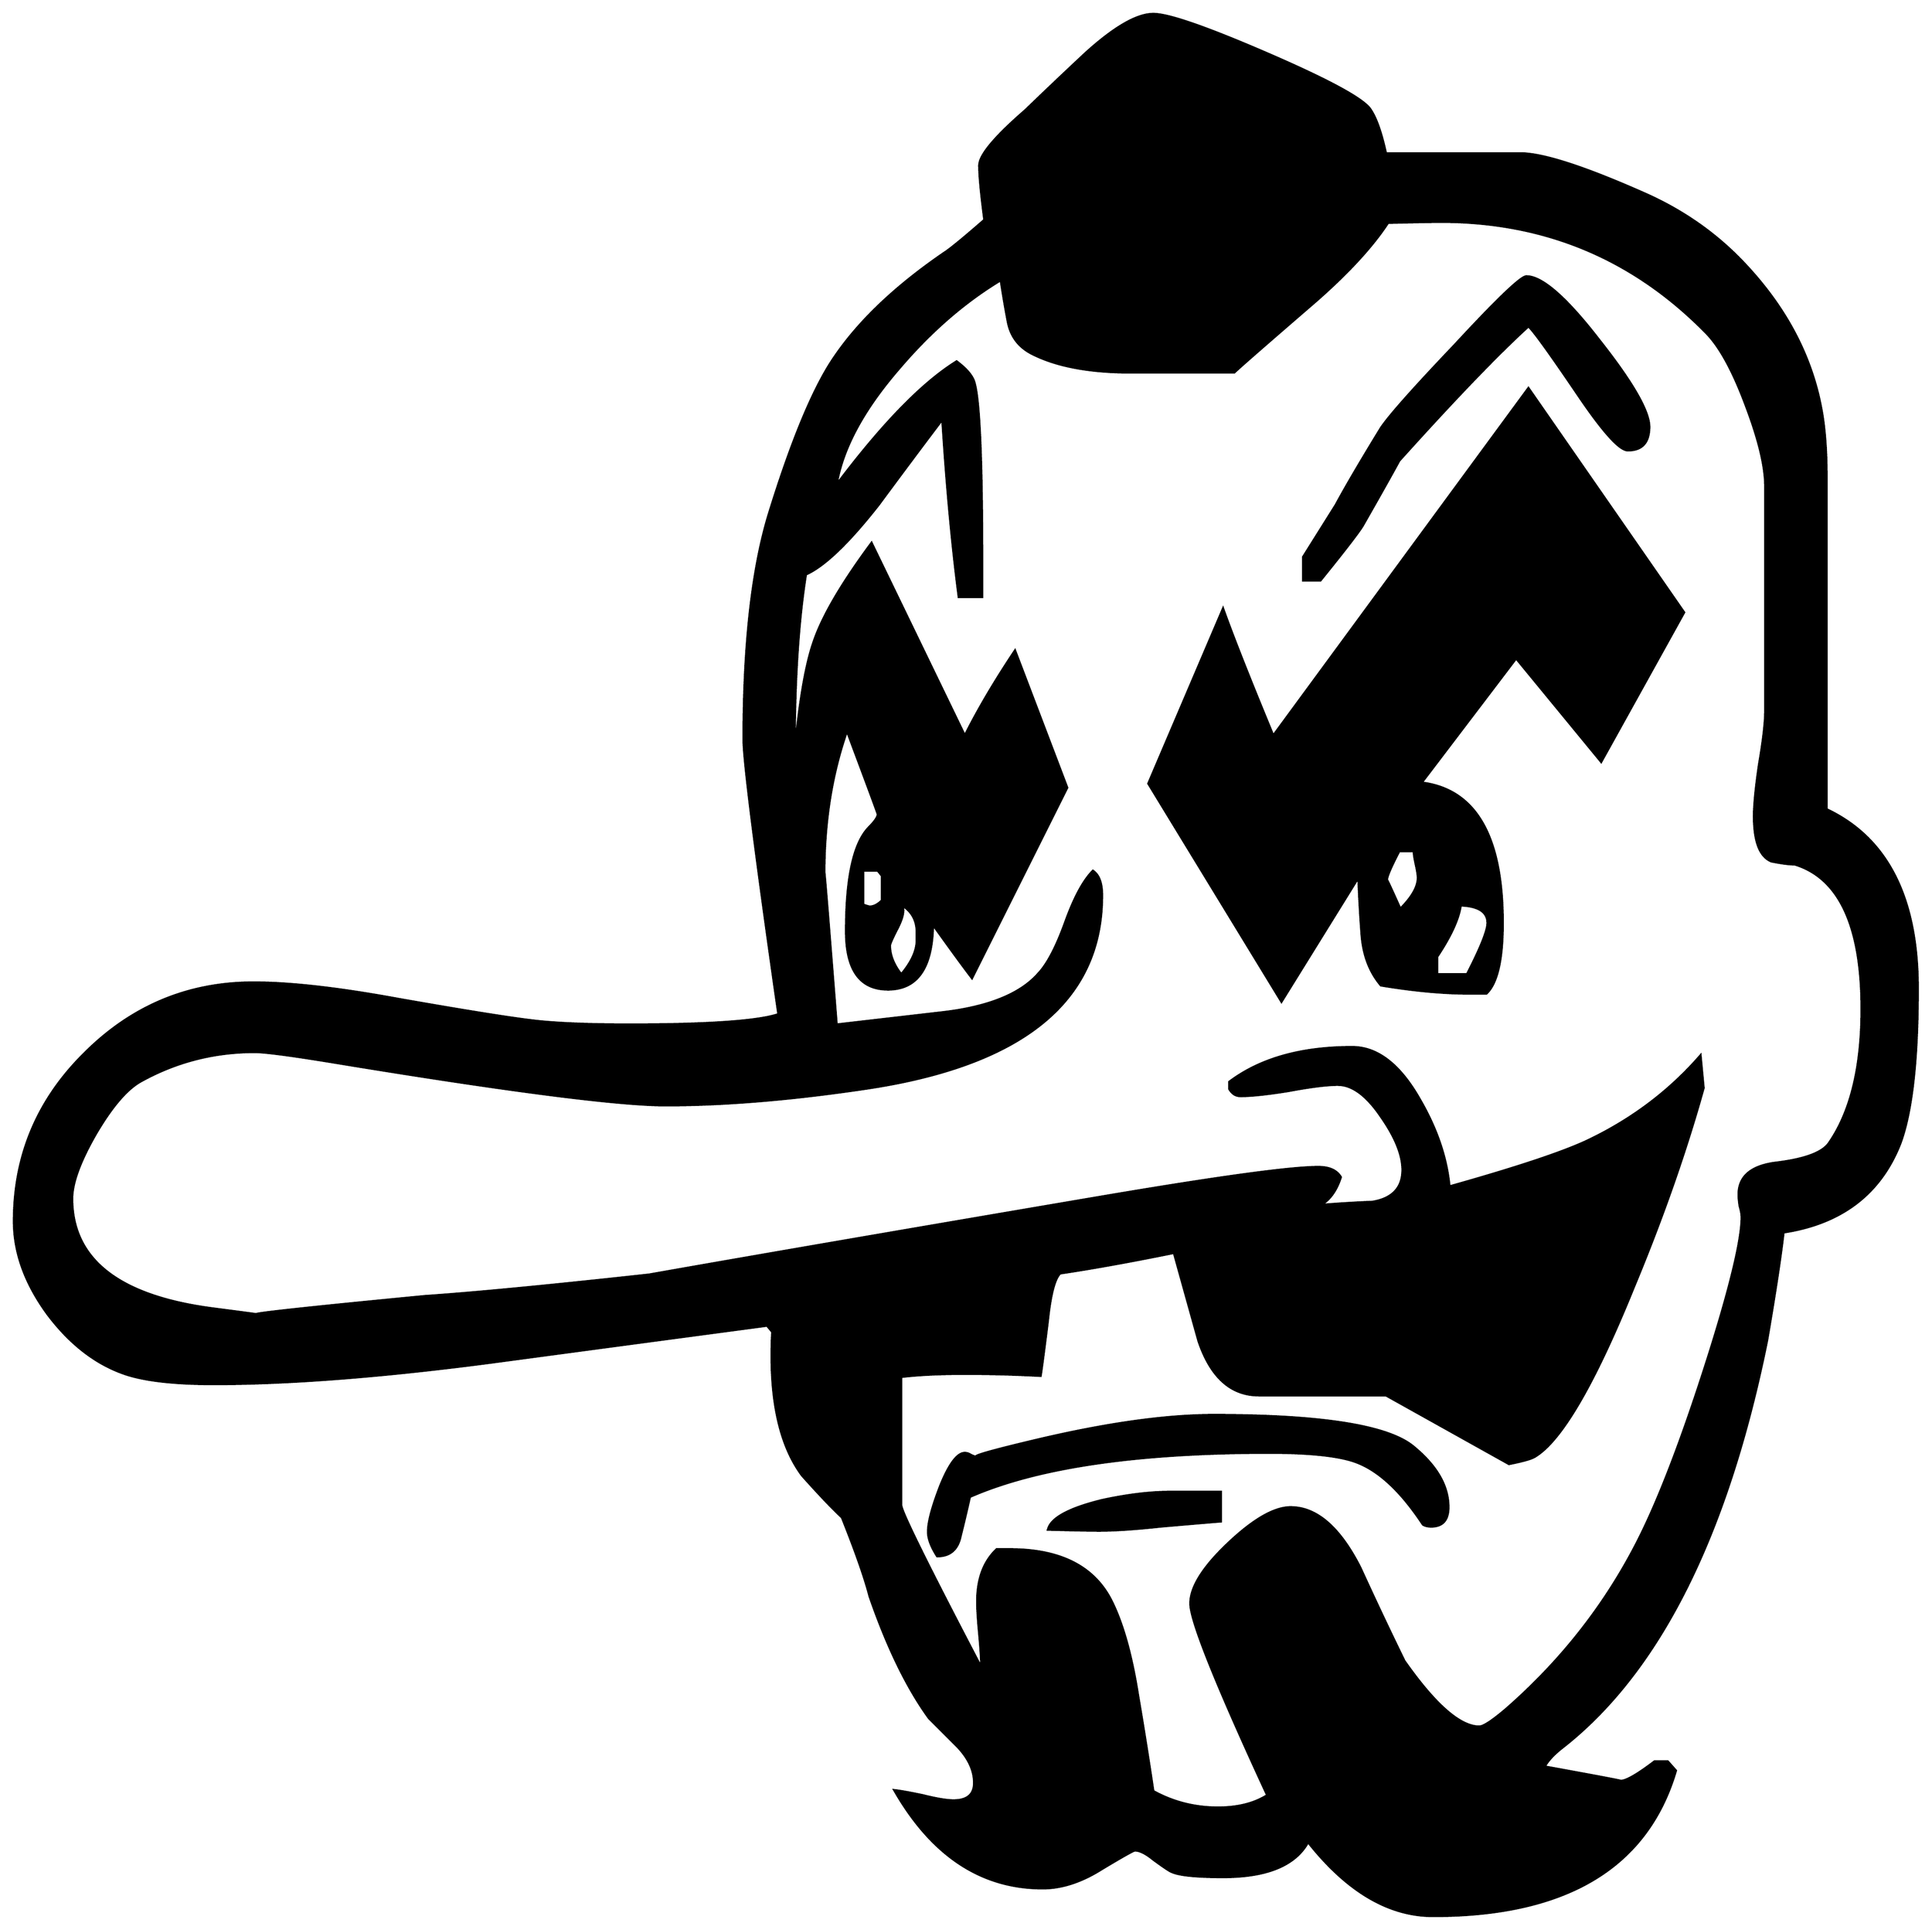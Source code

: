 


\begin{tikzpicture}[y=0.80pt, x=0.80pt, yscale=-1.0, xscale=1.0, inner sep=0pt, outer sep=0pt]
\begin{scope}[shift={(100.0,1719.0)},nonzero rule]
  \path[draw=.,fill=.,line width=1.600pt] (1940.0,-572.0) ..
    controls (1940.0,-502.0) and (1934.333,-451.667) ..
    (1923.0,-421.0) .. controls (1903.667,-371.667) and
    (1865.667,-342.667) .. (1809.0,-334.0) .. controls
    (1806.333,-310.667) and (1801.0,-275.667) .. (1793.0,-229.0) ..
    controls (1754.333,-38.333) and (1688.0,94.0) .. (1594.0,168.0)
    .. controls (1585.333,174.667) and (1579.333,181.0) ..
    (1576.0,187.0) .. controls (1627.333,196.333) and (1652.0,201.0)
    .. (1650.0,201.0) .. controls (1655.333,201.0) and
    (1666.333,194.667) .. (1683.0,182.0) -- (1696.0,182.0) --
    (1704.0,191.0) .. controls (1676.0,285.667) and (1597.0,333.0)
    .. (1467.0,333.0) .. controls (1423.667,333.0) and
    (1383.0,309.0) .. (1345.0,261.0) .. controls (1332.333,283.667)
    and (1304.667,295.0) .. (1262.0,295.0) .. controls
    (1236.0,295.0) and (1219.333,293.333) .. (1212.0,290.0) ..
    controls (1210.0,289.333) and (1204.0,285.333) .. (1194.0,278.0)
    .. controls (1186.667,272.0) and (1180.667,269.0) ..
    (1176.0,269.0) .. controls (1174.667,269.0) and (1164.0,275.0)
    .. (1144.0,287.0) .. controls (1124.0,299.667) and
    (1104.667,306.0) .. (1086.0,306.0) .. controls (1026.0,306.0)
    and (977.667,274.0) .. (941.0,210.0) .. controls (947.0,210.667)
    and (956.333,212.333) .. (969.0,215.0) .. controls (982.333,218.333)
    and (992.333,220.0) .. (999.0,220.0) .. controls
    (1012.333,220.0) and (1019.0,214.333) .. (1019.0,203.0) ..
    controls (1019.0,191.0) and (1013.667,179.333) .. (1003.0,168.0)
    .. controls (993.667,158.667) and (984.333,149.333) .. (975.0,140.0)
    .. controls (953.667,110.667) and (934.333,71.0) .. (917.0,21.0)
    .. controls (912.333,3.0) and (903.333,-22.667) .. (890.0,-56.0)
    .. controls (880.667,-64.667) and (867.667,-78.333) .. (851.0,-97.0)
    .. controls (828.333,-127.667) and (818.667,-174.333) ..
    (822.0,-237.0) -- (817.0,-243.0) .. controls (727.0,-231.0)
    and (637.333,-219.0) .. (548.0,-207.0) .. controls
    (441.333,-193.0) and (351.0,-186.0) .. (277.0,-186.0) ..
    controls (240.333,-186.0) and (212.333,-189.0) .. (193.0,-195.0)
    .. controls (163.667,-204.333) and (137.667,-224.0) ..
    (115.0,-254.0) .. controls (93.0,-284.0) and (82.0,-314.333)
    .. (82.0,-345.0) .. controls (82.0,-409.0) and
    (105.0,-463.667) .. (151.0,-509.0) .. controls (197.0,-555.0)
    and (252.0,-578.0) .. (316.0,-578.0) .. controls
    (352.0,-578.0) and (399.0,-572.667) .. (457.0,-562.0) ..
    controls (529.0,-549.333) and (575.667,-542.0) .. (597.0,-540.0)
    .. controls (618.333,-538.0) and (647.0,-537.0) ..
    (683.0,-537.0) .. controls (759.667,-537.0) and (808.0,-540.333)
    .. (828.0,-547.0) .. controls (805.333,-705.0) and
    (794.0,-794.333) .. (794.0,-815.0) .. controls (794.0,-908.333)
    and (802.333,-982.0) .. (819.0,-1036.0) .. controls
    (839.667,-1102.667) and (859.333,-1151.0) .. (878.0,-1181.0) ..
    controls (902.0,-1219.0) and (939.333,-1255.333) ..
    (990.0,-1290.0) .. controls (995.333,-1293.333) and
    (1008.333,-1304.0) .. (1029.0,-1322.0) .. controls
    (1025.667,-1347.333) and (1024.0,-1365.0) .. (1024.0,-1375.0) ..
    controls (1024.0,-1385.0) and (1039.0,-1403.0) ..
    (1069.0,-1429.0) .. controls (1088.333,-1447.667) and
    (1108.0,-1466.333) .. (1128.0,-1485.0) .. controls
    (1156.0,-1510.333) and (1178.0,-1523.0) .. (1194.0,-1523.0) ..
    controls (1208.667,-1523.0) and (1245.333,-1510.333) ..
    (1304.0,-1485.0) .. controls (1362.667,-1459.667) and
    (1396.333,-1441.667) .. (1405.0,-1431.0) .. controls
    (1411.0,-1423.0) and (1416.333,-1408.333) .. (1421.0,-1387.0) --
    (1552.0,-1387.0) .. controls (1574.0,-1387.0) and
    (1614.333,-1374.0) .. (1673.0,-1348.0) .. controls
    (1712.333,-1330.667) and (1746.0,-1306.667) .. (1774.0,-1276.0) ..
    controls (1812.667,-1234.0) and (1836.667,-1187.667) ..
    (1846.0,-1137.0) .. controls (1849.333,-1119.0) and
    (1851.0,-1096.667) .. (1851.0,-1070.0) -- (1851.0,-747.0) ..
    controls (1910.333,-719.0) and (1940.0,-660.667) ..
    (1940.0,-572.0) -- cycle(929.0,-658.0) -- (929.0,-682.0) --
    (925.0,-687.0) -- (911.0,-687.0) -- (911.0,-654.0) ..
    controls (912.333,-653.333) and (914.333,-652.667) .. (917.0,-652.0)
    .. controls (921.0,-652.0) and (925.0,-654.0) ..
    (929.0,-658.0) -- cycle(963.0,-619.0) -- (963.0,-627.0) ..
    controls (963.0,-638.333) and (958.333,-647.0) .. (949.0,-653.0)
    .. controls (949.667,-651.667) and (950.0,-650.0) ..
    (950.0,-648.0) .. controls (950.0,-643.333) and (947.667,-636.667)
    .. (943.0,-628.0) .. controls (939.0,-620.0) and
    (937.0,-615.333) .. (937.0,-614.0) .. controls (937.0,-604.667)
    and (940.667,-595.333) .. (948.0,-586.0) .. controls
    (958.0,-598.0) and (963.0,-609.0) .. (963.0,-619.0) --
    cycle(1885.0,-552.0) .. controls (1885.0,-632.667) and
    (1863.333,-679.667) .. (1820.0,-693.0) .. controls
    (1814.667,-693.0) and (1807.0,-694.0) .. (1797.0,-696.0) ..
    controls (1785.667,-700.667) and (1780.0,-715.333) ..
    (1780.0,-740.0) .. controls (1780.0,-751.333) and
    (1781.667,-768.333) .. (1785.0,-791.0) .. controls
    (1789.0,-814.333) and (1791.0,-831.667) .. (1791.0,-843.0) --
    (1791.0,-1062.0) .. controls (1791.0,-1081.333) and
    (1784.667,-1107.667) .. (1772.0,-1141.0) .. controls
    (1759.333,-1175.0) and (1746.333,-1198.667) .. (1733.0,-1212.0) ..
    controls (1662.333,-1284.0) and (1576.333,-1320.0) ..
    (1475.0,-1320.0) .. controls (1467.667,-1320.0) and
    (1450.333,-1319.667) .. (1423.0,-1319.0) .. controls
    (1407.667,-1295.667) and (1384.0,-1270.0) .. (1352.0,-1242.0) ..
    controls (1303.333,-1200.0) and (1277.0,-1177.0) ..
    (1273.0,-1173.0) -- (1172.0,-1173.0) .. controls
    (1130.667,-1173.0) and (1098.0,-1179.333) .. (1074.0,-1192.0) ..
    controls (1062.0,-1198.667) and (1054.667,-1208.667) ..
    (1052.0,-1222.0) .. controls (1049.333,-1236.0) and
    (1047.0,-1249.667) .. (1045.0,-1263.0) .. controls
    (1009.667,-1241.667) and (976.667,-1213.0) .. (946.0,-1177.0) ..
    controls (911.333,-1137.0) and (891.0,-1099.333) ..
    (885.0,-1064.0) .. controls (929.667,-1123.333) and
    (968.667,-1163.333) .. (1002.0,-1184.0) .. controls
    (1010.0,-1178.0) and (1015.333,-1172.333) .. (1018.0,-1167.0) ..
    controls (1024.0,-1156.333) and (1027.0,-1097.333) ..
    (1027.0,-990.0) -- (1027.0,-954.0) -- (1004.0,-954.0) ..
    controls (997.333,-1005.333) and (992.0,-1063.0) ..
    (988.0,-1127.0) .. controls (967.333,-1099.667) and
    (946.667,-1072.0) .. (926.0,-1044.0) .. controls
    (896.667,-1006.667) and (873.0,-984.0) .. (855.0,-976.0) ..
    controls (847.667,-929.333) and (844.0,-872.0) .. (844.0,-804.0)
    .. controls (848.667,-854.0) and (855.0,-890.0) ..
    (863.0,-912.0) .. controls (871.667,-936.667) and (890.333,-968.333)
    .. (919.0,-1007.0) -- (1010.0,-819.0) .. controls
    (1022.667,-844.333) and (1039.0,-872.0) .. (1059.0,-902.0) --
    (1110.0,-768.0) -- (1017.0,-582.0) .. controls
    (1008.333,-593.333) and (995.667,-610.667) .. (979.0,-634.0) ..
    controls (978.333,-592.0) and (963.667,-571.0) .. (935.0,-571.0)
    .. controls (907.667,-571.0) and (894.0,-590.0) ..
    (894.0,-628.0) .. controls (894.0,-680.0) and (901.333,-713.667)
    .. (916.0,-729.0) .. controls (922.0,-735.0) and
    (925.0,-739.333) .. (925.0,-742.0) .. controls (925.0,-742.667)
    and (915.0,-769.667) .. (895.0,-823.0) .. controls
    (880.333,-781.0) and (873.0,-735.0) .. (873.0,-685.0) ..
    controls (873.0,-688.333) and (877.0,-639.0) .. (885.0,-537.0)
    .. controls (919.667,-541.0) and (954.333,-545.0) ..
    (989.0,-549.0) .. controls (1033.667,-554.333) and
    (1064.667,-567.0) .. (1082.0,-587.0) .. controls
    (1090.667,-596.333) and (1099.333,-613.0) .. (1108.0,-637.0) ..
    controls (1116.667,-661.0) and (1125.667,-677.667) ..
    (1135.0,-687.0) .. controls (1141.0,-683.0) and
    (1144.0,-675.0) .. (1144.0,-663.0) .. controls
    (1144.0,-559.667) and (1066.667,-496.667) .. (912.0,-474.0) ..
    controls (840.0,-463.333) and (775.333,-458.0) .. (718.0,-458.0)
    .. controls (671.333,-458.0) and (563.0,-472.0) ..
    (393.0,-500.0) .. controls (352.333,-506.667) and (327.0,-510.0)
    .. (317.0,-510.0) .. controls (277.667,-510.0) and
    (241.0,-500.667) .. (207.0,-482.0) .. controls (193.0,-474.667)
    and (178.0,-457.333) .. (162.0,-430.0) .. controls
    (146.667,-403.333) and (139.0,-382.333) .. (139.0,-367.0) ..
    controls (139.0,-307.667) and (184.667,-272.0) .. (276.0,-260.0)
    .. controls (306.667,-256.0) and (321.667,-254.0) ..
    (321.0,-254.0) .. controls (304.333,-254.0) and (358.333,-260.0)
    .. (483.0,-272.0) .. controls (531.667,-275.333) and
    (604.667,-282.333) .. (702.0,-293.0) .. controls (800.0,-310.333)
    and (947.0,-335.667) .. (1143.0,-369.0) .. controls
    (1257.0,-388.333) and (1327.667,-398.0) .. (1355.0,-398.0) ..
    controls (1365.667,-398.0) and (1373.0,-394.667) ..
    (1377.0,-388.0) .. controls (1373.0,-375.333) and
    (1366.667,-366.333) .. (1358.0,-361.0) .. controls
    (1374.667,-362.333) and (1391.333,-363.333) .. (1408.0,-364.0) ..
    controls (1427.333,-367.333) and (1437.0,-377.667) ..
    (1437.0,-395.0) .. controls (1437.0,-409.667) and
    (1430.0,-427.0) .. (1416.0,-447.0) .. controls
    (1402.0,-467.667) and (1388.0,-478.0) .. (1374.0,-478.0) ..
    controls (1363.333,-478.0) and (1347.333,-476.0) ..
    (1326.0,-472.0) .. controls (1305.333,-468.667) and
    (1289.667,-467.0) .. (1279.0,-467.0) .. controls
    (1274.333,-467.0) and (1270.667,-469.333) .. (1268.0,-474.0) --
    (1268.0,-481.0) .. controls (1298.0,-503.667) and
    (1338.0,-515.0) .. (1388.0,-515.0) .. controls
    (1412.667,-515.0) and (1434.667,-498.0) .. (1454.0,-464.0) ..
    controls (1470.667,-435.333) and (1480.333,-407.0) ..
    (1483.0,-379.0) .. controls (1547.0,-397.0) and
    (1591.333,-411.667) .. (1616.0,-423.0) .. controls
    (1660.0,-443.667) and (1697.333,-471.667) .. (1728.0,-507.0) --
    (1731.0,-475.0) .. controls (1713.667,-413.0) and
    (1691.0,-348.333) .. (1663.0,-281.0) .. controls
    (1624.333,-185.667) and (1592.0,-130.333) .. (1566.0,-115.0) ..
    controls (1562.667,-113.0) and (1554.333,-110.667) ..
    (1541.0,-108.0) -- (1421.0,-175.0) -- (1297.0,-175.0) ..
    controls (1269.667,-175.0) and (1250.0,-192.667) ..
    (1238.0,-228.0) .. controls (1230.0,-256.667) and
    (1222.0,-285.333) .. (1214.0,-314.0) .. controls
    (1171.333,-305.333) and (1134.333,-298.667) .. (1103.0,-294.0) ..
    controls (1097.667,-288.667) and (1093.667,-273.0) ..
    (1091.0,-247.0) .. controls (1087.0,-215.0) and
    (1084.667,-197.333) .. (1084.0,-194.0) .. controls
    (1059.333,-195.333) and (1034.667,-196.0) .. (1010.0,-196.0) ..
    controls (985.333,-196.0) and (964.667,-195.0) .. (948.0,-193.0)
    -- (948.0,-68.0) .. controls (948.0,-62.0) and (974.0,-9.333)
    .. (1026.0,90.0) .. controls (1026.0,83.333) and (1025.333,72.667)
    .. (1024.0,58.0) .. controls (1022.667,44.0) and (1022.0,33.333)
    .. (1022.0,26.0) .. controls (1022.0,4.0) and (1028.333,-13.0)
    .. (1041.0,-25.0) -- (1054.0,-25.0) .. controls
    (1104.0,-25.0) and (1137.333,-7.667) .. (1154.0,27.0) ..
    controls (1164.667,49.0) and (1173.0,79.0) .. (1179.0,117.0)
    .. controls (1184.333,148.333) and (1189.333,179.667) ..
    (1194.0,211.0) .. controls (1213.333,221.667) and (1234.333,227.0)
    .. (1257.0,227.0) .. controls (1276.333,227.0) and
    (1292.333,223.0) .. (1305.0,215.0) .. controls (1255.0,107.0)
    and (1230.0,44.667) .. (1230.0,28.0) .. controls (1230.0,12.0)
    and (1242.333,-7.667) .. (1267.0,-31.0) .. controls
    (1291.667,-54.333) and (1312.0,-66.0) .. (1328.0,-66.0) ..
    controls (1353.333,-66.0) and (1376.0,-46.333) .. (1396.0,-7.0)
    .. controls (1410.0,23.667) and (1424.333,54.0) .. (1439.0,84.0)
    .. controls (1469.0,126.667) and (1493.333,148.0) ..
    (1512.0,148.0) .. controls (1516.0,148.0) and (1524.667,142.333)
    .. (1538.0,131.0) .. controls (1590.667,85.0) and
    (1632.667,32.0) .. (1664.0,-28.0) .. controls (1686.0,-70.0)
    and (1710.333,-133.333) .. (1737.0,-218.0) .. controls
    (1757.667,-284.0) and (1768.0,-327.667) .. (1768.0,-349.0) ..
    controls (1768.0,-351.667) and (1767.333,-355.333) ..
    (1766.0,-360.0) .. controls (1765.333,-364.667) and
    (1765.0,-368.333) .. (1765.0,-371.0) .. controls
    (1765.0,-388.333) and (1776.667,-398.667) .. (1800.0,-402.0) ..
    controls (1828.667,-405.333) and (1846.333,-411.667) ..
    (1853.0,-421.0) .. controls (1874.333,-451.667) and
    (1885.0,-495.333) .. (1885.0,-552.0) -- cycle(1678.0,-1120.0)
    .. controls (1678.0,-1104.667) and (1671.0,-1097.0) ..
    (1657.0,-1097.0) .. controls (1649.0,-1097.0) and
    (1633.0,-1114.667) .. (1609.0,-1150.0) .. controls
    (1581.0,-1191.333) and (1564.667,-1214.0) .. (1560.0,-1218.0) ..
    controls (1530.0,-1190.667) and (1488.0,-1147.0) ..
    (1434.0,-1087.0) .. controls (1426.0,-1072.333) and
    (1414.0,-1051.0) .. (1398.0,-1023.0) .. controls
    (1393.333,-1015.667) and (1379.667,-998.0) .. (1357.0,-970.0) --
    (1340.0,-970.0) -- (1340.0,-993.0) .. controls
    (1340.0,-993.0) and (1350.667,-1010.0) .. (1372.0,-1044.0) ..
    controls (1381.333,-1061.333) and (1396.0,-1086.333) ..
    (1416.0,-1119.0) .. controls (1424.0,-1131.0) and
    (1448.0,-1158.0) .. (1488.0,-1200.0) .. controls
    (1529.333,-1244.667) and (1552.667,-1267.0) .. (1558.0,-1267.0) ..
    controls (1573.333,-1267.0) and (1597.0,-1246.333) ..
    (1629.0,-1205.0) .. controls (1661.667,-1163.667) and
    (1678.0,-1135.333) .. (1678.0,-1120.0) -- cycle(1712.0,-939.0)
    -- (1631.0,-793.0) -- (1548.0,-894.0) -- (1456.0,-773.0) ..
    controls (1508.667,-766.333) and (1535.0,-720.667) ..
    (1535.0,-636.0) .. controls (1535.0,-600.0) and
    (1529.667,-577.0) .. (1519.0,-567.0) -- (1503.0,-567.0) ..
    controls (1477.0,-567.0) and (1448.0,-569.667) ..
    (1416.0,-575.0) .. controls (1404.667,-588.333) and
    (1398.333,-605.333) .. (1397.0,-626.0) .. controls
    (1395.667,-644.0) and (1394.667,-662.0) .. (1394.0,-680.0) --
    (1319.0,-559.0) -- (1189.0,-772.0) -- (1262.0,-943.0) ..
    controls (1272.0,-915.0) and (1288.333,-873.667) ..
    (1311.0,-819.0) -- (1560.0,-1158.0) -- (1712.0,-939.0) --
    cycle(1482.0,-66.0) .. controls (1482.0,-53.333) and
    (1476.333,-47.0) .. (1465.0,-47.0) .. controls (1461.667,-47.0)
    and (1459.0,-47.667) .. (1457.0,-49.0) .. controls
    (1436.333,-80.333) and (1415.333,-100.333) .. (1394.0,-109.0) ..
    controls (1378.0,-115.667) and (1349.0,-119.0) ..
    (1307.0,-119.0) .. controls (1177.667,-119.0) and
    (1080.333,-104.667) .. (1015.0,-76.0) .. controls (1012.333,-64.0)
    and (1009.333,-51.333) .. (1006.0,-38.0) .. controls
    (1003.333,-24.667) and (995.667,-18.0) .. (983.0,-18.0) ..
    controls (977.0,-27.333) and (974.0,-35.333) .. (974.0,-42.0) ..
    controls (974.0,-51.333) and (978.0,-66.333) .. (986.0,-87.0) ..
    controls (994.667,-108.333) and (1002.667,-119.0) ..
    (1010.0,-119.0) .. controls (1012.0,-119.0) and
    (1014.0,-118.333) .. (1016.0,-117.0) .. controls
    (1018.667,-115.667) and (1021.0,-115.0) .. (1023.0,-115.0) ..
    controls (1013.667,-115.0) and (1033.0,-120.667) ..
    (1081.0,-132.0) .. controls (1149.0,-148.0) and
    (1206.333,-156.0) .. (1253.0,-156.0) .. controls
    (1358.333,-156.0) and (1423.333,-145.667) .. (1448.0,-125.0) ..
    controls (1470.667,-106.333) and (1482.0,-86.667) ..
    (1482.0,-66.0) -- cycle(1260.0,-52.0) .. controls
    (1251.333,-51.333) and (1231.667,-49.667) .. (1201.0,-47.0) ..
    controls (1176.333,-44.333) and (1156.333,-43.0) .. (1141.0,-43.0)
    .. controls (1131.667,-43.0) and (1115.0,-43.333) ..
    (1091.0,-44.0) .. controls (1093.667,-55.333) and (1111.333,-65.0)
    .. (1144.0,-73.0) .. controls (1168.667,-78.333) and
    (1190.667,-81.0) .. (1210.0,-81.0) -- (1260.0,-81.0) --
    (1260.0,-52.0) -- cycle(1452.0,-680.0) .. controls
    (1452.0,-682.667) and (1451.333,-687.0) .. (1450.0,-693.0) ..
    controls (1448.667,-699.0) and (1448.0,-703.333) ..
    (1448.0,-706.0) -- (1434.0,-706.0) .. controls
    (1426.0,-690.667) and (1422.0,-681.333) .. (1422.0,-678.0) ..
    controls (1422.0,-678.667) and (1426.333,-669.333) ..
    (1435.0,-650.0) .. controls (1446.333,-661.333) and
    (1452.0,-671.333) .. (1452.0,-680.0) -- cycle(1520.0,-636.0)
    .. controls (1520.0,-646.667) and (1511.333,-652.333) ..
    (1494.0,-653.0) .. controls (1492.0,-639.667) and
    (1484.333,-623.0) .. (1471.0,-603.0) -- (1471.0,-586.0) --
    (1500.0,-586.0) .. controls (1513.333,-612.0) and
    (1520.0,-628.667) .. (1520.0,-636.0) -- cycle;
\end{scope}

\end{tikzpicture}

